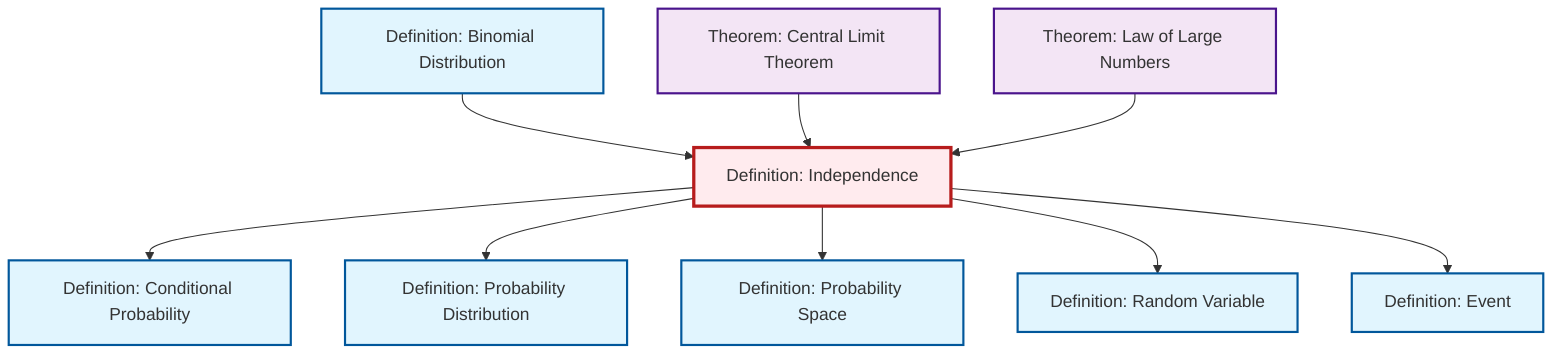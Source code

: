 graph TD
    classDef definition fill:#e1f5fe,stroke:#01579b,stroke-width:2px
    classDef theorem fill:#f3e5f5,stroke:#4a148c,stroke-width:2px
    classDef axiom fill:#fff3e0,stroke:#e65100,stroke-width:2px
    classDef example fill:#e8f5e9,stroke:#1b5e20,stroke-width:2px
    classDef current fill:#ffebee,stroke:#b71c1c,stroke-width:3px
    def-probability-distribution["Definition: Probability Distribution"]:::definition
    def-conditional-probability["Definition: Conditional Probability"]:::definition
    thm-central-limit["Theorem: Central Limit Theorem"]:::theorem
    def-random-variable["Definition: Random Variable"]:::definition
    def-event["Definition: Event"]:::definition
    def-binomial-distribution["Definition: Binomial Distribution"]:::definition
    def-independence["Definition: Independence"]:::definition
    thm-law-of-large-numbers["Theorem: Law of Large Numbers"]:::theorem
    def-probability-space["Definition: Probability Space"]:::definition
    def-binomial-distribution --> def-independence
    def-independence --> def-conditional-probability
    thm-central-limit --> def-independence
    def-independence --> def-probability-distribution
    thm-law-of-large-numbers --> def-independence
    def-independence --> def-probability-space
    def-independence --> def-random-variable
    def-independence --> def-event
    class def-independence current
